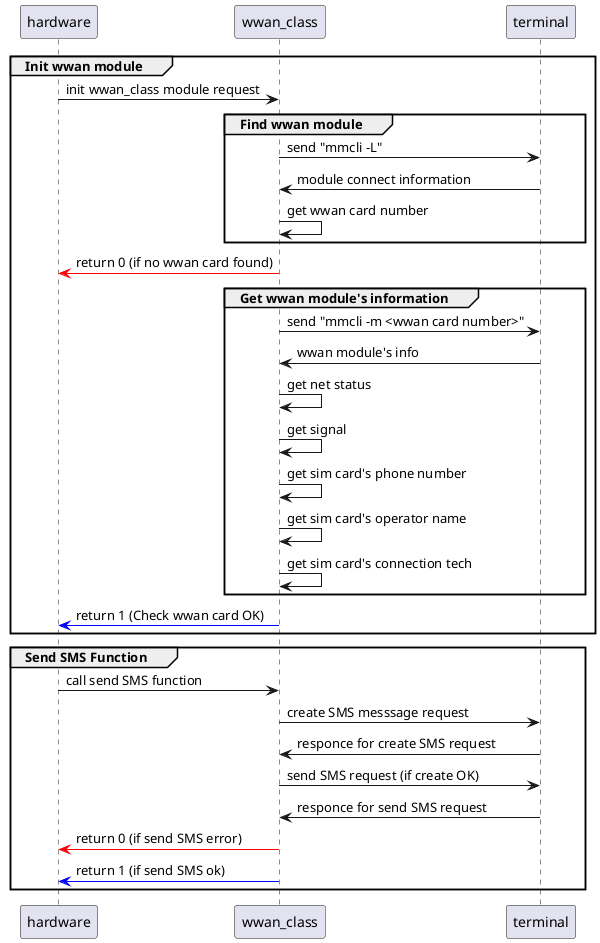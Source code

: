 ' Created on: Oct 17, 2023
' Author: selina

@startuml wwan module class
' main -> hardware : init harware class

group Init wwan module
    hardware -> wwan_class : init wwan_class module request
    
    group Find wwan module
        wwan_class -> terminal : send "mmcli -L"
        wwan_class <- terminal : module connect information
        wwan_class -> wwan_class : get wwan card number
    end
    hardware <[#red]- wwan_class: return 0 (if no wwan card found)
    
    group Get wwan module's information
        wwan_class -> terminal : send "mmcli -m <wwan card number>"
        wwan_class <- terminal : wwan module's info
        wwan_class -> wwan_class : get net status 
        wwan_class -> wwan_class : get signal
        wwan_class -> wwan_class : get sim card's phone number
        wwan_class -> wwan_class : get sim card's operator name
        wwan_class -> wwan_class : get sim card's connection tech
    end
    hardware <[#Blue]- wwan_class: return 1 (Check wwan card OK)
end
' hardware <- wwan_class : <font color=red><b>No wwan card found 
' alt If found wwan module
'     wwan_class -> terminal : 

' else If not found
'     hardware <- wwan_class : return 0

' end

'Call send SMS function from main
group Send SMS Function
    hardware -> wwan_class : call send SMS function
    wwan_class -> terminal : create SMS messsage request
    wwan_class <- terminal : responce for create SMS request
    wwan_class -> terminal : send SMS request (if create OK)
    wwan_class <- terminal : responce for send SMS request

    hardware <[#red]- wwan_class : return 0 (if send SMS error)
    hardware <[#Blue]- wwan_class : return 1 (if send SMS ok)
    
end

@enduml